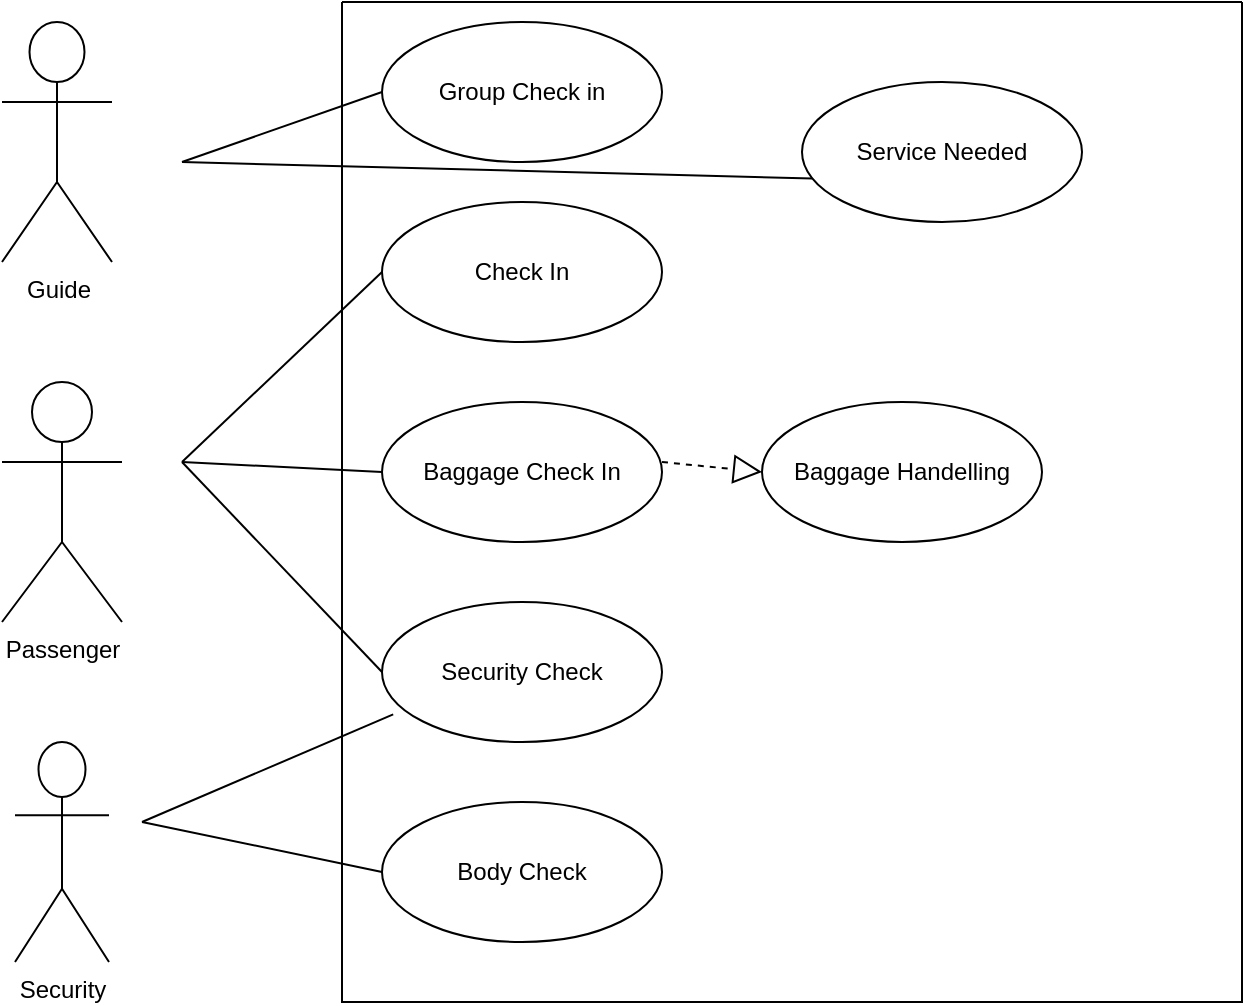 <mxfile version="17.1.3" type="github">
  <diagram id="URz8KDtVMiDMUdbfBXN9" name="Page-1">
    <mxGraphModel dx="1038" dy="539" grid="1" gridSize="10" guides="1" tooltips="1" connect="1" arrows="1" fold="1" page="1" pageScale="1" pageWidth="850" pageHeight="1100" math="0" shadow="0">
      <root>
        <mxCell id="0" />
        <mxCell id="1" parent="0" />
        <mxCell id="Ja0ZLkVs4iCAGesKvOIu-1" value="" style="swimlane;startSize=0;" vertex="1" parent="1">
          <mxGeometry x="370" y="10" width="450" height="500" as="geometry" />
        </mxCell>
        <mxCell id="Ja0ZLkVs4iCAGesKvOIu-5" value="Group Check in" style="ellipse;whiteSpace=wrap;html=1;" vertex="1" parent="Ja0ZLkVs4iCAGesKvOIu-1">
          <mxGeometry x="20" y="10" width="140" height="70" as="geometry" />
        </mxCell>
        <mxCell id="Ja0ZLkVs4iCAGesKvOIu-6" value="Check In" style="ellipse;whiteSpace=wrap;html=1;" vertex="1" parent="Ja0ZLkVs4iCAGesKvOIu-1">
          <mxGeometry x="20" y="100" width="140" height="70" as="geometry" />
        </mxCell>
        <mxCell id="Ja0ZLkVs4iCAGesKvOIu-7" value="Baggage Check In" style="ellipse;whiteSpace=wrap;html=1;" vertex="1" parent="Ja0ZLkVs4iCAGesKvOIu-1">
          <mxGeometry x="20" y="200" width="140" height="70" as="geometry" />
        </mxCell>
        <mxCell id="Ja0ZLkVs4iCAGesKvOIu-8" value="Baggage Handelling" style="ellipse;whiteSpace=wrap;html=1;" vertex="1" parent="Ja0ZLkVs4iCAGesKvOIu-1">
          <mxGeometry x="210" y="200" width="140" height="70" as="geometry" />
        </mxCell>
        <mxCell id="Ja0ZLkVs4iCAGesKvOIu-9" value="Security Check" style="ellipse;whiteSpace=wrap;html=1;" vertex="1" parent="Ja0ZLkVs4iCAGesKvOIu-1">
          <mxGeometry x="20" y="300" width="140" height="70" as="geometry" />
        </mxCell>
        <mxCell id="Ja0ZLkVs4iCAGesKvOIu-10" value="Body Check" style="ellipse;whiteSpace=wrap;html=1;" vertex="1" parent="Ja0ZLkVs4iCAGesKvOIu-1">
          <mxGeometry x="20" y="400" width="140" height="70" as="geometry" />
        </mxCell>
        <mxCell id="Ja0ZLkVs4iCAGesKvOIu-12" value="Service Needed" style="ellipse;whiteSpace=wrap;html=1;" vertex="1" parent="Ja0ZLkVs4iCAGesKvOIu-1">
          <mxGeometry x="230" y="40" width="140" height="70" as="geometry" />
        </mxCell>
        <mxCell id="Ja0ZLkVs4iCAGesKvOIu-22" value="" style="endArrow=block;dashed=1;endFill=0;endSize=12;html=1;rounded=0;entryX=0;entryY=0.5;entryDx=0;entryDy=0;" edge="1" parent="Ja0ZLkVs4iCAGesKvOIu-1" target="Ja0ZLkVs4iCAGesKvOIu-8">
          <mxGeometry width="160" relative="1" as="geometry">
            <mxPoint x="160" y="230" as="sourcePoint" />
            <mxPoint x="320" y="230" as="targetPoint" />
          </mxGeometry>
        </mxCell>
        <mxCell id="Ja0ZLkVs4iCAGesKvOIu-2" value="Passenger" style="shape=umlActor;verticalLabelPosition=bottom;verticalAlign=top;html=1;outlineConnect=0;" vertex="1" parent="1">
          <mxGeometry x="200" y="200" width="60" height="120" as="geometry" />
        </mxCell>
        <mxCell id="Ja0ZLkVs4iCAGesKvOIu-3" value="Guide" style="shape=umlActor;verticalLabelPosition=bottom;verticalAlign=top;html=1;outlineConnect=0;" vertex="1" parent="1">
          <mxGeometry x="200" y="20" width="55" height="120" as="geometry" />
        </mxCell>
        <mxCell id="Ja0ZLkVs4iCAGesKvOIu-4" value="Security" style="shape=umlActor;verticalLabelPosition=bottom;verticalAlign=top;html=1;outlineConnect=0;" vertex="1" parent="1">
          <mxGeometry x="206.5" y="380" width="47" height="110" as="geometry" />
        </mxCell>
        <mxCell id="Ja0ZLkVs4iCAGesKvOIu-13" value="" style="endArrow=none;html=1;rounded=0;entryX=0;entryY=0.5;entryDx=0;entryDy=0;" edge="1" parent="1" target="Ja0ZLkVs4iCAGesKvOIu-5">
          <mxGeometry relative="1" as="geometry">
            <mxPoint x="290" y="90" as="sourcePoint" />
            <mxPoint x="450" y="90" as="targetPoint" />
          </mxGeometry>
        </mxCell>
        <mxCell id="Ja0ZLkVs4iCAGesKvOIu-14" value="" style="endArrow=none;html=1;rounded=0;entryX=0.037;entryY=0.689;entryDx=0;entryDy=0;entryPerimeter=0;" edge="1" parent="1" target="Ja0ZLkVs4iCAGesKvOIu-12">
          <mxGeometry relative="1" as="geometry">
            <mxPoint x="290" y="90" as="sourcePoint" />
            <mxPoint x="450" y="90" as="targetPoint" />
          </mxGeometry>
        </mxCell>
        <mxCell id="Ja0ZLkVs4iCAGesKvOIu-15" value="" style="endArrow=none;html=1;rounded=0;entryX=0;entryY=0.5;entryDx=0;entryDy=0;" edge="1" parent="1" target="Ja0ZLkVs4iCAGesKvOIu-6">
          <mxGeometry relative="1" as="geometry">
            <mxPoint x="290" y="240" as="sourcePoint" />
            <mxPoint x="450" y="240" as="targetPoint" />
          </mxGeometry>
        </mxCell>
        <mxCell id="Ja0ZLkVs4iCAGesKvOIu-16" value="" style="endArrow=none;html=1;rounded=0;entryX=0;entryY=0.5;entryDx=0;entryDy=0;" edge="1" parent="1" target="Ja0ZLkVs4iCAGesKvOIu-7">
          <mxGeometry relative="1" as="geometry">
            <mxPoint x="290" y="240" as="sourcePoint" />
            <mxPoint x="450" y="240" as="targetPoint" />
          </mxGeometry>
        </mxCell>
        <mxCell id="Ja0ZLkVs4iCAGesKvOIu-17" value="" style="endArrow=none;html=1;rounded=0;entryX=0;entryY=0.5;entryDx=0;entryDy=0;" edge="1" parent="1" target="Ja0ZLkVs4iCAGesKvOIu-9">
          <mxGeometry relative="1" as="geometry">
            <mxPoint x="290" y="240" as="sourcePoint" />
            <mxPoint x="450" y="240" as="targetPoint" />
          </mxGeometry>
        </mxCell>
        <mxCell id="Ja0ZLkVs4iCAGesKvOIu-19" value="" style="endArrow=none;html=1;rounded=0;entryX=0.04;entryY=0.803;entryDx=0;entryDy=0;entryPerimeter=0;" edge="1" parent="1" target="Ja0ZLkVs4iCAGesKvOIu-9">
          <mxGeometry relative="1" as="geometry">
            <mxPoint x="270" y="420" as="sourcePoint" />
            <mxPoint x="413.5" y="435" as="targetPoint" />
          </mxGeometry>
        </mxCell>
        <mxCell id="Ja0ZLkVs4iCAGesKvOIu-20" value="" style="endArrow=none;html=1;rounded=0;entryX=0;entryY=0.5;entryDx=0;entryDy=0;" edge="1" parent="1" target="Ja0ZLkVs4iCAGesKvOIu-10">
          <mxGeometry relative="1" as="geometry">
            <mxPoint x="270" y="420" as="sourcePoint" />
            <mxPoint x="430" y="420" as="targetPoint" />
          </mxGeometry>
        </mxCell>
      </root>
    </mxGraphModel>
  </diagram>
</mxfile>
